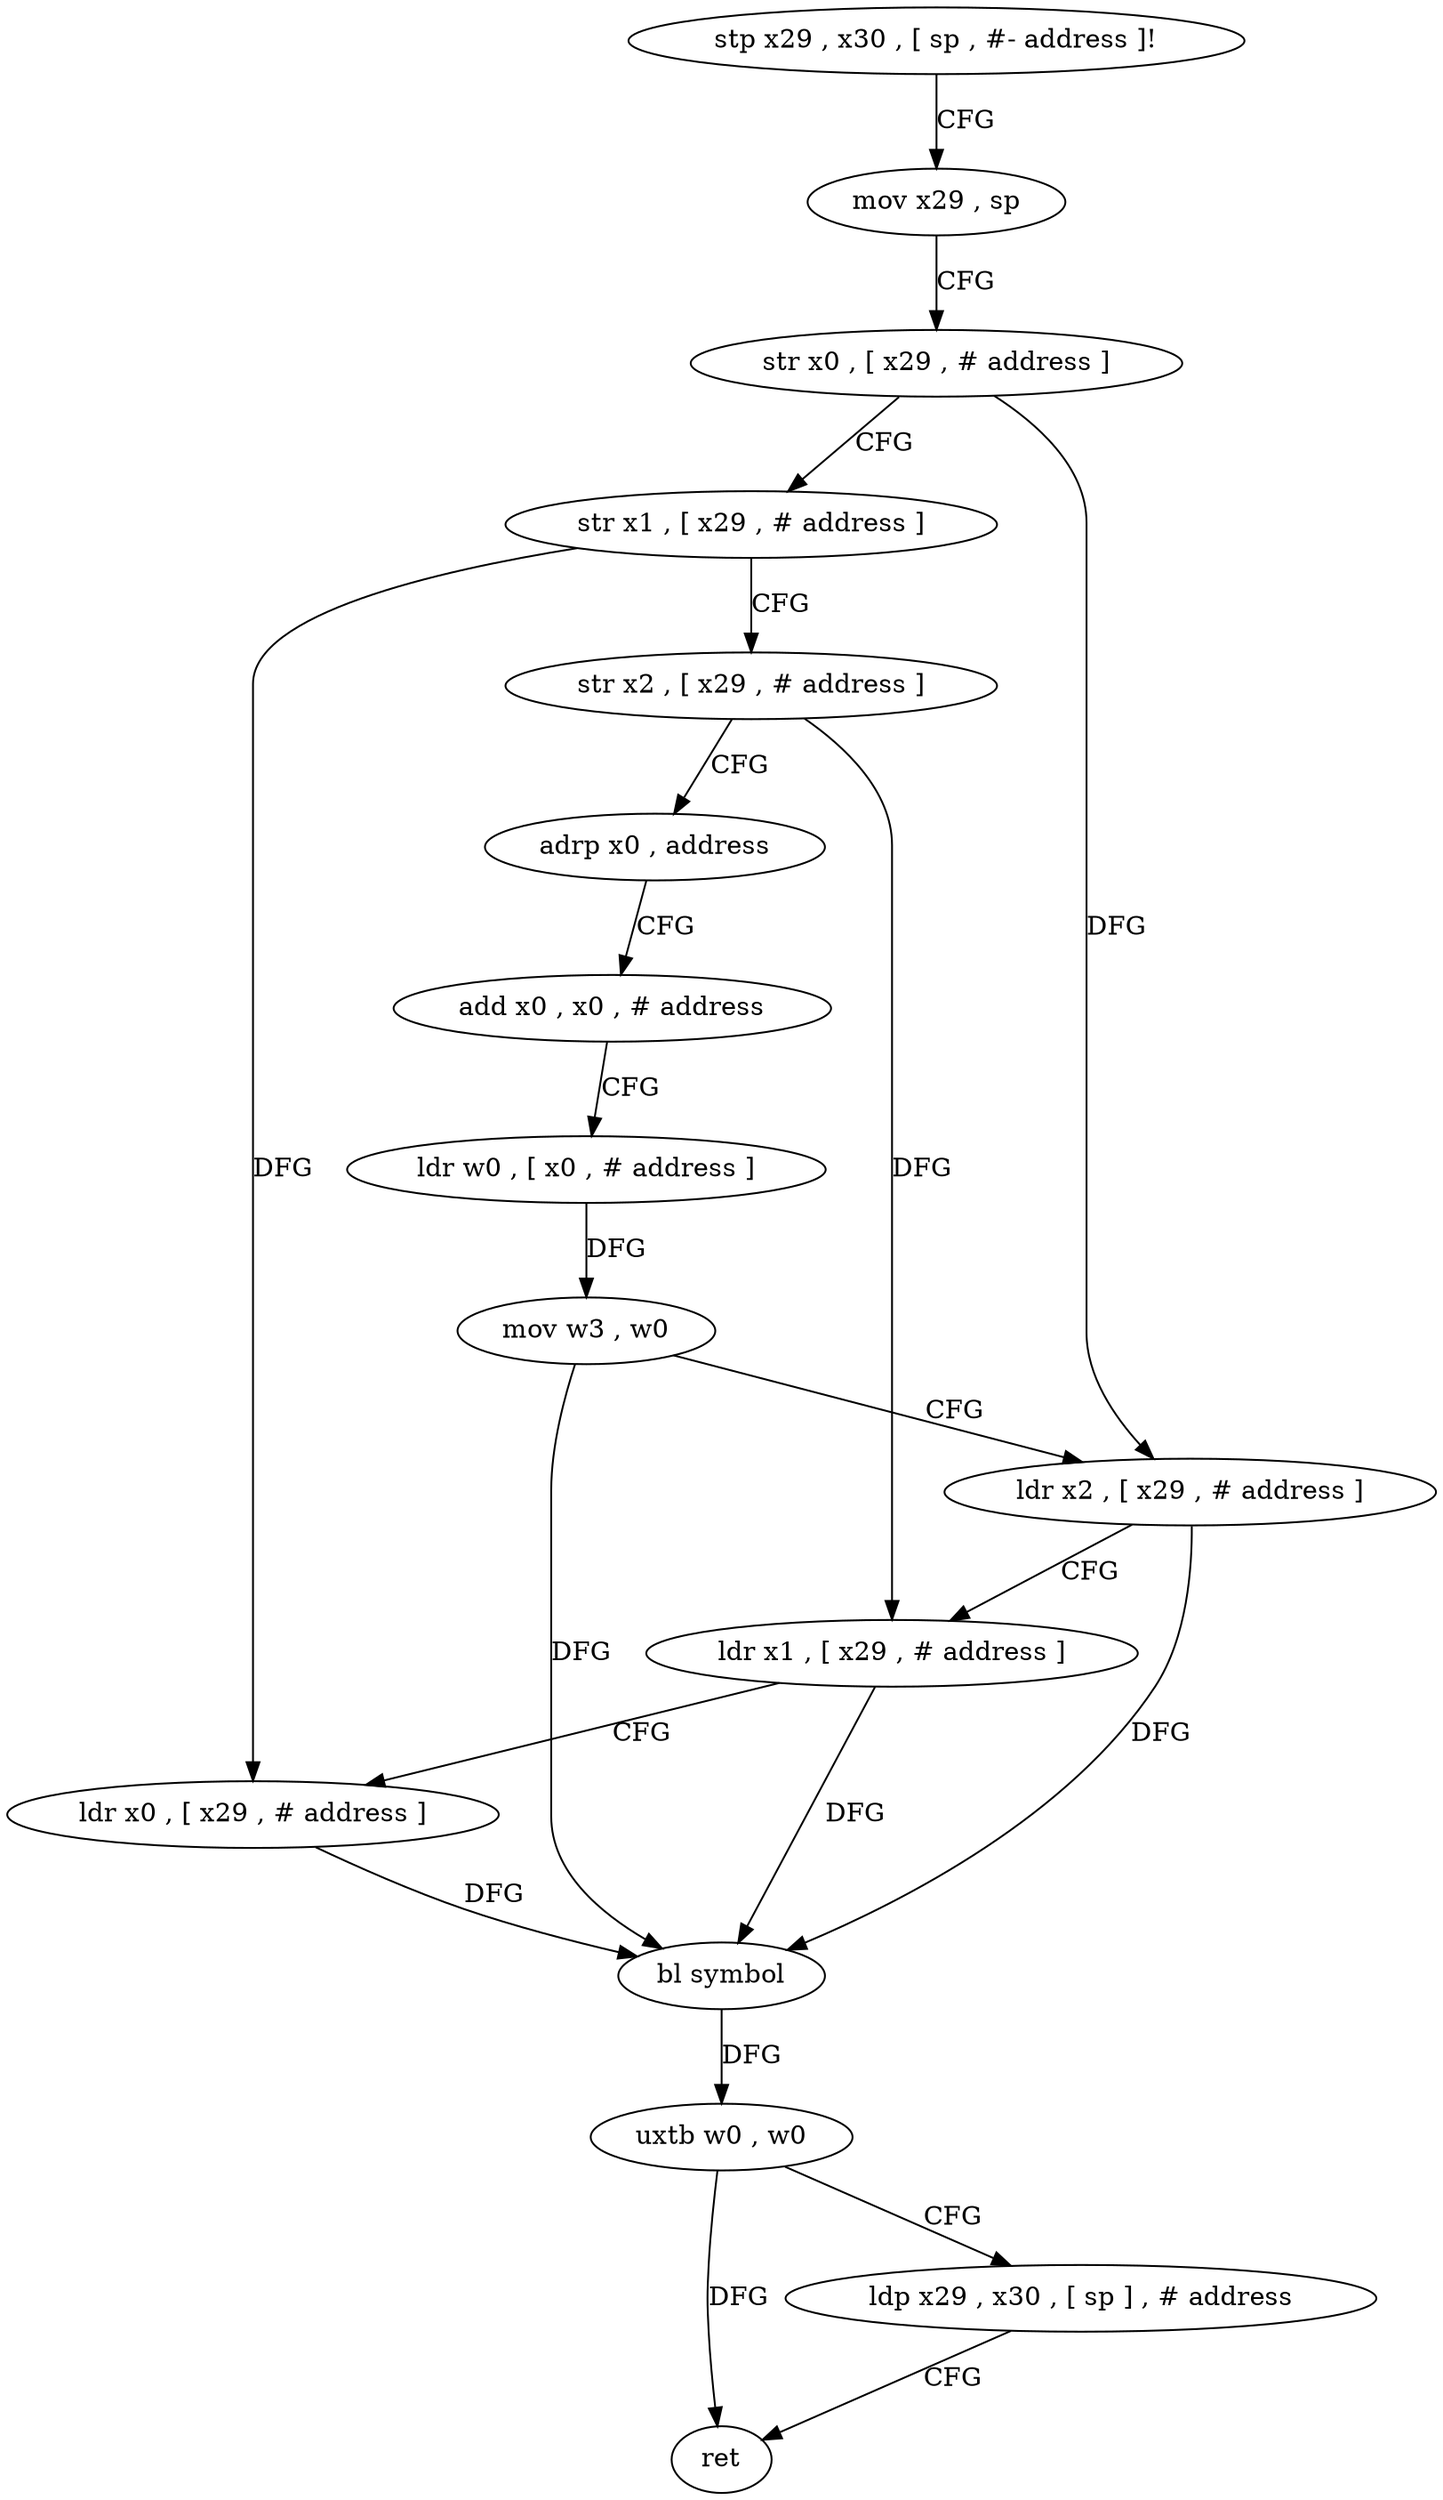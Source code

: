 digraph "func" {
"4274284" [label = "stp x29 , x30 , [ sp , #- address ]!" ]
"4274288" [label = "mov x29 , sp" ]
"4274292" [label = "str x0 , [ x29 , # address ]" ]
"4274296" [label = "str x1 , [ x29 , # address ]" ]
"4274300" [label = "str x2 , [ x29 , # address ]" ]
"4274304" [label = "adrp x0 , address" ]
"4274308" [label = "add x0 , x0 , # address" ]
"4274312" [label = "ldr w0 , [ x0 , # address ]" ]
"4274316" [label = "mov w3 , w0" ]
"4274320" [label = "ldr x2 , [ x29 , # address ]" ]
"4274324" [label = "ldr x1 , [ x29 , # address ]" ]
"4274328" [label = "ldr x0 , [ x29 , # address ]" ]
"4274332" [label = "bl symbol" ]
"4274336" [label = "uxtb w0 , w0" ]
"4274340" [label = "ldp x29 , x30 , [ sp ] , # address" ]
"4274344" [label = "ret" ]
"4274284" -> "4274288" [ label = "CFG" ]
"4274288" -> "4274292" [ label = "CFG" ]
"4274292" -> "4274296" [ label = "CFG" ]
"4274292" -> "4274320" [ label = "DFG" ]
"4274296" -> "4274300" [ label = "CFG" ]
"4274296" -> "4274328" [ label = "DFG" ]
"4274300" -> "4274304" [ label = "CFG" ]
"4274300" -> "4274324" [ label = "DFG" ]
"4274304" -> "4274308" [ label = "CFG" ]
"4274308" -> "4274312" [ label = "CFG" ]
"4274312" -> "4274316" [ label = "DFG" ]
"4274316" -> "4274320" [ label = "CFG" ]
"4274316" -> "4274332" [ label = "DFG" ]
"4274320" -> "4274324" [ label = "CFG" ]
"4274320" -> "4274332" [ label = "DFG" ]
"4274324" -> "4274328" [ label = "CFG" ]
"4274324" -> "4274332" [ label = "DFG" ]
"4274328" -> "4274332" [ label = "DFG" ]
"4274332" -> "4274336" [ label = "DFG" ]
"4274336" -> "4274340" [ label = "CFG" ]
"4274336" -> "4274344" [ label = "DFG" ]
"4274340" -> "4274344" [ label = "CFG" ]
}

